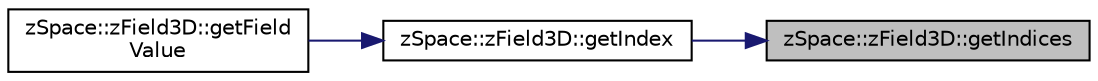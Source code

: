 digraph "zSpace::zField3D::getIndices"
{
 // LATEX_PDF_SIZE
  edge [fontname="Helvetica",fontsize="10",labelfontname="Helvetica",labelfontsize="10"];
  node [fontname="Helvetica",fontsize="10",shape=record];
  rankdir="RL";
  Node35 [label="zSpace::zField3D::getIndices",height=0.2,width=0.4,color="black", fillcolor="grey75", style="filled", fontcolor="black",tooltip="This method gets the indicies of the field at the input position."];
  Node35 -> Node36 [dir="back",color="midnightblue",fontsize="10",style="solid",fontname="Helvetica"];
  Node36 [label="zSpace::zField3D::getIndex",height=0.2,width=0.4,color="black", fillcolor="white", style="filled",URL="$classz_space_1_1z_field3_d.html#a3855e49fe1f5c422285c5c3e4e6ac6d5",tooltip="This method gets the index of the field at the input position."];
  Node36 -> Node37 [dir="back",color="midnightblue",fontsize="10",style="solid",fontname="Helvetica"];
  Node37 [label="zSpace::zField3D::getField\lValue",height=0.2,width=0.4,color="black", fillcolor="white", style="filled",URL="$classz_space_1_1z_field3_d.html#adcf934de0d3f67df45b073c1a5b978b5",tooltip="This method gets the value of the field at the input sample position."];
}
